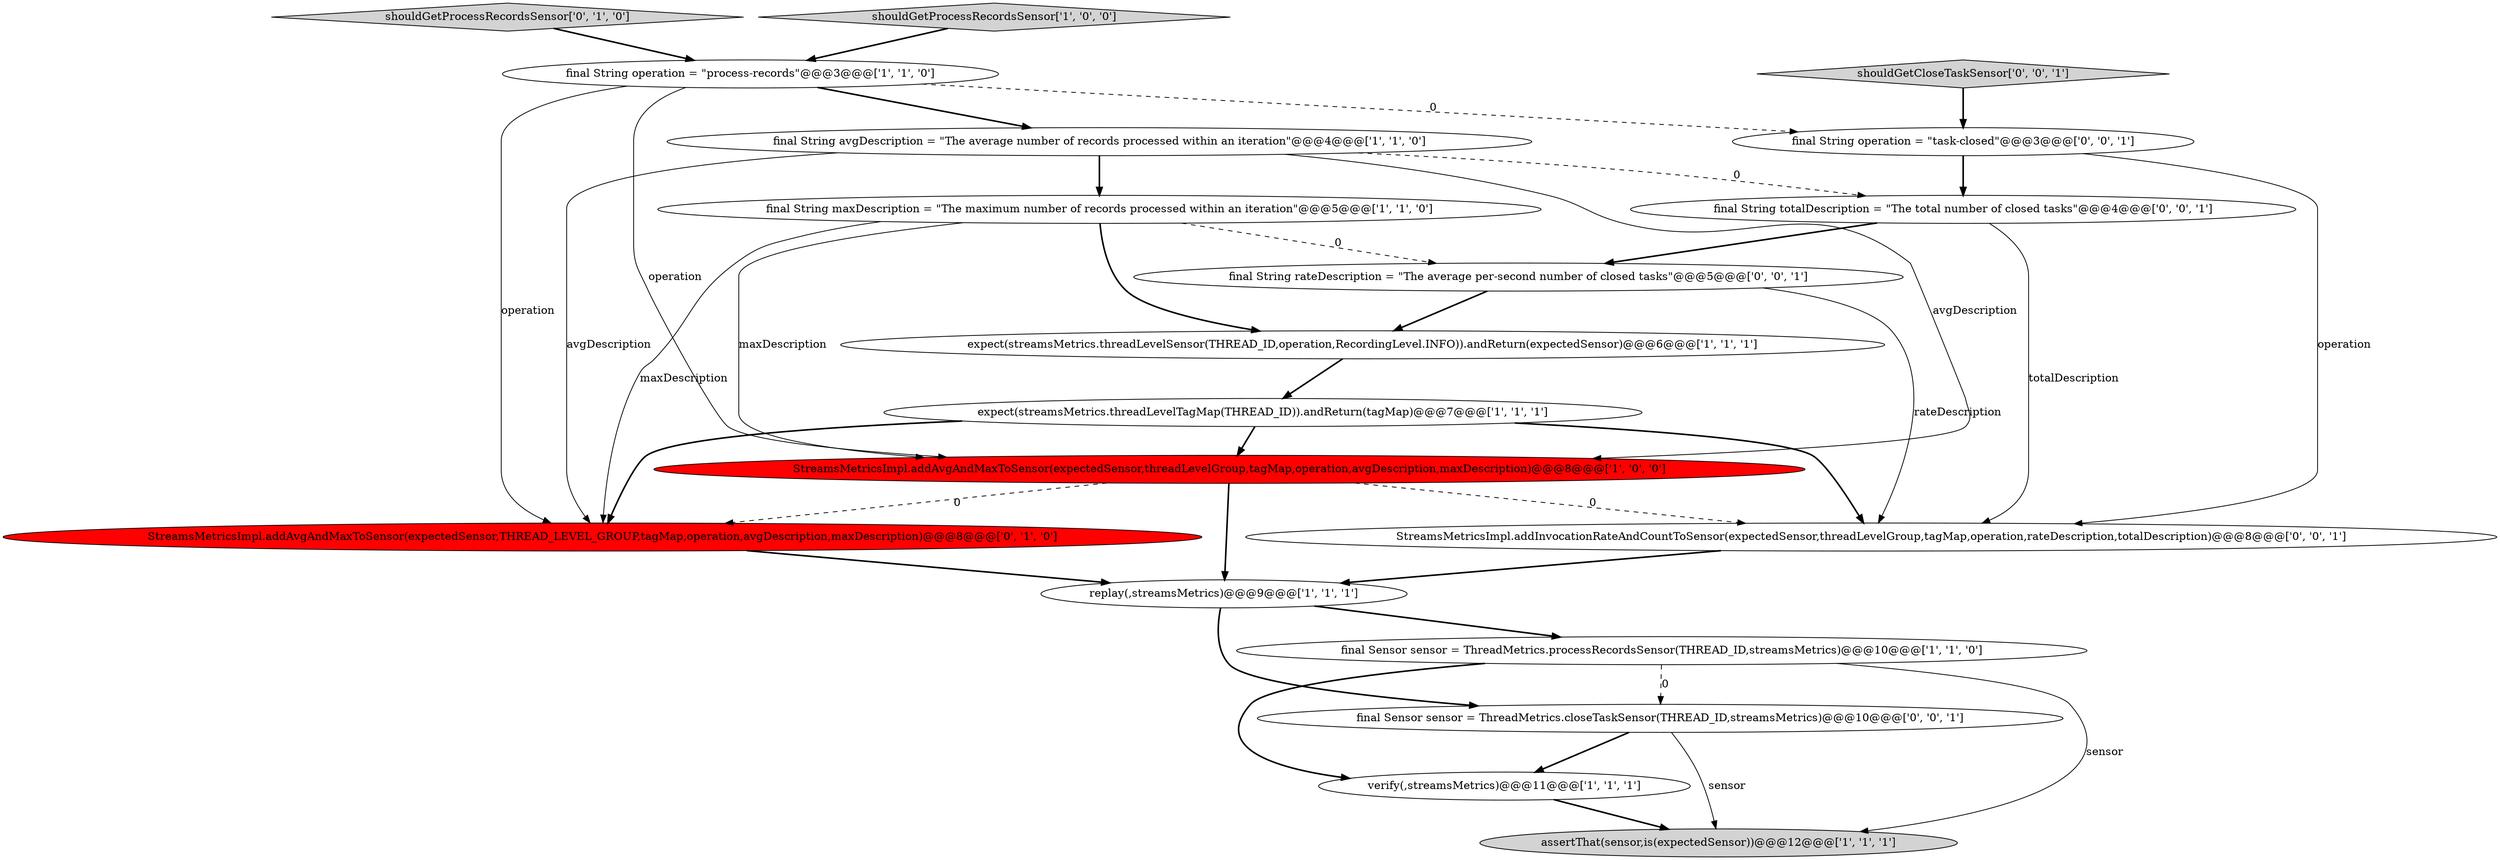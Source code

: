 digraph {
13 [style = filled, label = "final String operation = \"task-closed\"@@@3@@@['0', '0', '1']", fillcolor = white, shape = ellipse image = "AAA0AAABBB3BBB"];
1 [style = filled, label = "assertThat(sensor,is(expectedSensor))@@@12@@@['1', '1', '1']", fillcolor = lightgray, shape = ellipse image = "AAA0AAABBB1BBB"];
16 [style = filled, label = "StreamsMetricsImpl.addInvocationRateAndCountToSensor(expectedSensor,threadLevelGroup,tagMap,operation,rateDescription,totalDescription)@@@8@@@['0', '0', '1']", fillcolor = white, shape = ellipse image = "AAA0AAABBB3BBB"];
15 [style = filled, label = "shouldGetCloseTaskSensor['0', '0', '1']", fillcolor = lightgray, shape = diamond image = "AAA0AAABBB3BBB"];
11 [style = filled, label = "shouldGetProcessRecordsSensor['0', '1', '0']", fillcolor = lightgray, shape = diamond image = "AAA0AAABBB2BBB"];
9 [style = filled, label = "verify(,streamsMetrics)@@@11@@@['1', '1', '1']", fillcolor = white, shape = ellipse image = "AAA0AAABBB1BBB"];
12 [style = filled, label = "StreamsMetricsImpl.addAvgAndMaxToSensor(expectedSensor,THREAD_LEVEL_GROUP,tagMap,operation,avgDescription,maxDescription)@@@8@@@['0', '1', '0']", fillcolor = red, shape = ellipse image = "AAA1AAABBB2BBB"];
3 [style = filled, label = "final String operation = \"process-records\"@@@3@@@['1', '1', '0']", fillcolor = white, shape = ellipse image = "AAA0AAABBB1BBB"];
10 [style = filled, label = "final String avgDescription = \"The average number of records processed within an iteration\"@@@4@@@['1', '1', '0']", fillcolor = white, shape = ellipse image = "AAA0AAABBB1BBB"];
7 [style = filled, label = "final String maxDescription = \"The maximum number of records processed within an iteration\"@@@5@@@['1', '1', '0']", fillcolor = white, shape = ellipse image = "AAA0AAABBB1BBB"];
8 [style = filled, label = "expect(streamsMetrics.threadLevelTagMap(THREAD_ID)).andReturn(tagMap)@@@7@@@['1', '1', '1']", fillcolor = white, shape = ellipse image = "AAA0AAABBB1BBB"];
18 [style = filled, label = "final String totalDescription = \"The total number of closed tasks\"@@@4@@@['0', '0', '1']", fillcolor = white, shape = ellipse image = "AAA0AAABBB3BBB"];
5 [style = filled, label = "shouldGetProcessRecordsSensor['1', '0', '0']", fillcolor = lightgray, shape = diamond image = "AAA0AAABBB1BBB"];
6 [style = filled, label = "expect(streamsMetrics.threadLevelSensor(THREAD_ID,operation,RecordingLevel.INFO)).andReturn(expectedSensor)@@@6@@@['1', '1', '1']", fillcolor = white, shape = ellipse image = "AAA0AAABBB1BBB"];
0 [style = filled, label = "replay(,streamsMetrics)@@@9@@@['1', '1', '1']", fillcolor = white, shape = ellipse image = "AAA0AAABBB1BBB"];
4 [style = filled, label = "final Sensor sensor = ThreadMetrics.processRecordsSensor(THREAD_ID,streamsMetrics)@@@10@@@['1', '1', '0']", fillcolor = white, shape = ellipse image = "AAA0AAABBB1BBB"];
14 [style = filled, label = "final String rateDescription = \"The average per-second number of closed tasks\"@@@5@@@['0', '0', '1']", fillcolor = white, shape = ellipse image = "AAA0AAABBB3BBB"];
2 [style = filled, label = "StreamsMetricsImpl.addAvgAndMaxToSensor(expectedSensor,threadLevelGroup,tagMap,operation,avgDescription,maxDescription)@@@8@@@['1', '0', '0']", fillcolor = red, shape = ellipse image = "AAA1AAABBB1BBB"];
17 [style = filled, label = "final Sensor sensor = ThreadMetrics.closeTaskSensor(THREAD_ID,streamsMetrics)@@@10@@@['0', '0', '1']", fillcolor = white, shape = ellipse image = "AAA0AAABBB3BBB"];
5->3 [style = bold, label=""];
4->9 [style = bold, label=""];
8->16 [style = bold, label=""];
16->0 [style = bold, label=""];
15->13 [style = bold, label=""];
3->12 [style = solid, label="operation"];
10->12 [style = solid, label="avgDescription"];
4->17 [style = dashed, label="0"];
0->17 [style = bold, label=""];
7->14 [style = dashed, label="0"];
18->16 [style = solid, label="totalDescription"];
17->9 [style = bold, label=""];
4->1 [style = solid, label="sensor"];
10->2 [style = solid, label="avgDescription"];
14->16 [style = solid, label="rateDescription"];
17->1 [style = solid, label="sensor"];
7->2 [style = solid, label="maxDescription"];
3->13 [style = dashed, label="0"];
12->0 [style = bold, label=""];
10->7 [style = bold, label=""];
3->2 [style = solid, label="operation"];
10->18 [style = dashed, label="0"];
7->12 [style = solid, label="maxDescription"];
3->10 [style = bold, label=""];
2->12 [style = dashed, label="0"];
2->0 [style = bold, label=""];
8->2 [style = bold, label=""];
11->3 [style = bold, label=""];
0->4 [style = bold, label=""];
2->16 [style = dashed, label="0"];
7->6 [style = bold, label=""];
6->8 [style = bold, label=""];
9->1 [style = bold, label=""];
18->14 [style = bold, label=""];
14->6 [style = bold, label=""];
8->12 [style = bold, label=""];
13->16 [style = solid, label="operation"];
13->18 [style = bold, label=""];
}
